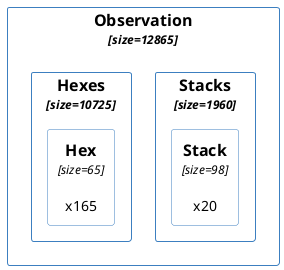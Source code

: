 @startuml "vcmi-observation-space"

!include <C4/C4_Container>

''''''''''''''''''''''''''''''''''''''''''''''''''''''''''''''''''''''''''''''''
''''''''''''''''''''''''''''''''''''''''''''''''''''''''''''''''''''''''''''''''

HIDE_STEREOTYPE()
SetDefaultLegendEntries("")

' Prevent confusing text color in legend by setting it to the default color
!$LEGEND_DARK_COLOR=$ELEMENT_FONT_COLOR
!$LEGEND_LIGHT_COLOR=$ELEMENT_FONT_COLOR

UpdateElementStyle(container, $fontColor="#000", $bgColor="#fff")

''''''''''''''''''''''''''''''''''''''''''''''''''''''''''''''''''''''''''''''''
''''''''''''''''''''''''''''''''''''''''''''''''''''''''''''''''''''''''''''''''

Container(obs, "Observation", "size=12865") {
  Container(stacks, "Stacks", "size=1960") {
    Container(stack, "Stack", "size=98", "x20")
  }

  Container(hexes, "Hexes", "size=10725") {
    Container(hex, "Hex", "size=65", "x165")
  }
}


@enduml
